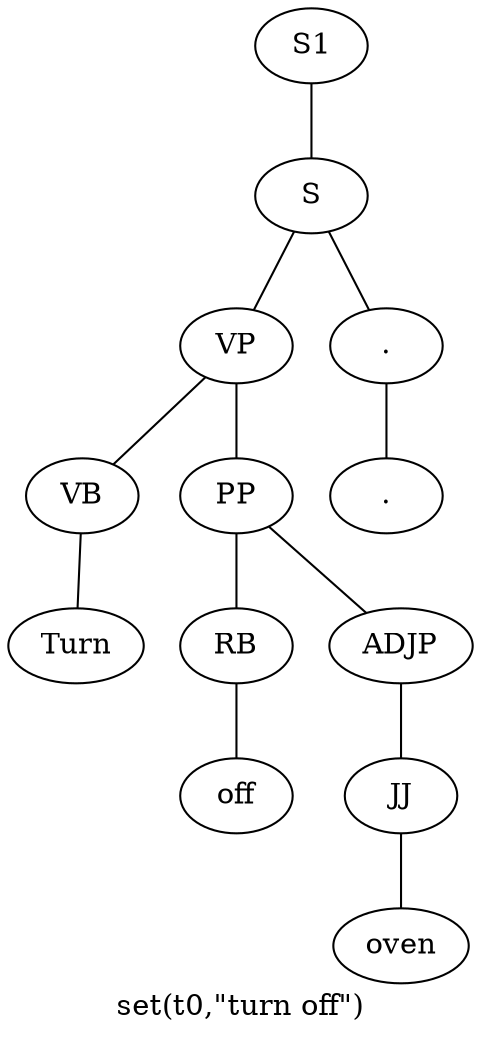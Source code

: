 graph SyntaxGraph {
	label = "set(t0,\"turn off\")";
	Node0 [label="S1"];
	Node1 [label="S"];
	Node2 [label="VP"];
	Node3 [label="VB"];
	Node4 [label="Turn"];
	Node5 [label="PP"];
	Node6 [label="RB"];
	Node7 [label="off"];
	Node8 [label="ADJP"];
	Node9 [label="JJ"];
	Node10 [label="oven"];
	Node11 [label="."];
	Node12 [label="."];

	Node0 -- Node1;
	Node1 -- Node2;
	Node1 -- Node11;
	Node2 -- Node3;
	Node2 -- Node5;
	Node3 -- Node4;
	Node5 -- Node6;
	Node5 -- Node8;
	Node6 -- Node7;
	Node8 -- Node9;
	Node9 -- Node10;
	Node11 -- Node12;
}